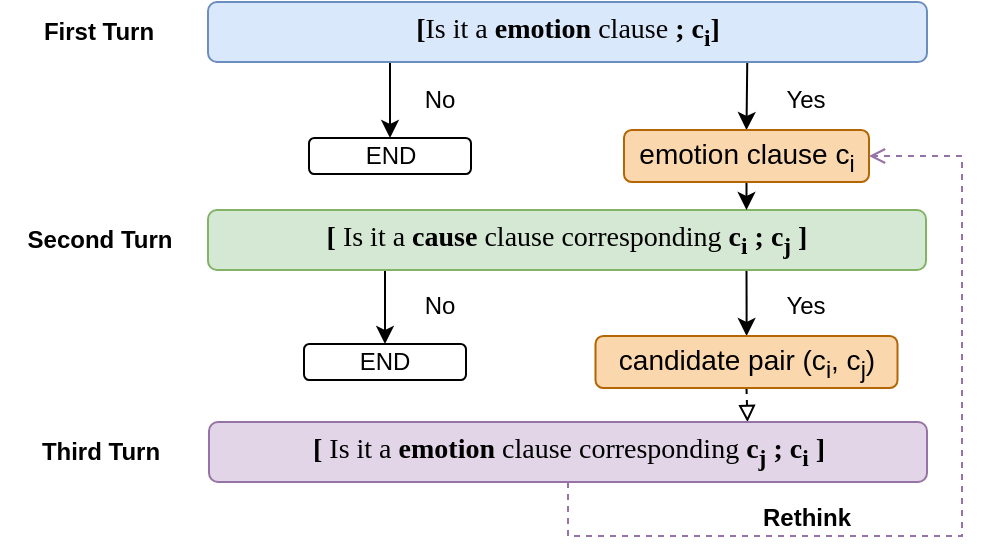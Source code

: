 <mxfile version="14.9.3" type="github">
  <diagram id="PKd7tvd5U7KR2GySNECp" name="Page-1">
    <mxGraphModel dx="898" dy="490" grid="0" gridSize="10" guides="1" tooltips="1" connect="1" arrows="1" fold="1" page="1" pageScale="1" pageWidth="500" pageHeight="290" math="0" shadow="0">
      <root>
        <mxCell id="0" />
        <mxCell id="1" parent="0" />
        <mxCell id="1ls5iuWgq6ZgI9DzvMhG-1" style="edgeStyle=orthogonalEdgeStyle;rounded=0;orthogonalLoop=1;jettySize=auto;html=1;exitX=0.25;exitY=1;exitDx=0;exitDy=0;entryX=0.5;entryY=0;entryDx=0;entryDy=0;" edge="1" parent="1" source="1ls5iuWgq6ZgI9DzvMhG-3" target="1ls5iuWgq6ZgI9DzvMhG-4">
          <mxGeometry relative="1" as="geometry" />
        </mxCell>
        <mxCell id="1ls5iuWgq6ZgI9DzvMhG-2" style="edgeStyle=orthogonalEdgeStyle;rounded=0;orthogonalLoop=1;jettySize=auto;html=1;exitX=0.75;exitY=1;exitDx=0;exitDy=0;entryX=0.5;entryY=0;entryDx=0;entryDy=0;" edge="1" parent="1" source="1ls5iuWgq6ZgI9DzvMhG-3" target="1ls5iuWgq6ZgI9DzvMhG-9">
          <mxGeometry relative="1" as="geometry" />
        </mxCell>
        <mxCell id="1ls5iuWgq6ZgI9DzvMhG-3" value="&lt;font style=&quot;font-size: 14px&quot;&gt;&lt;font face=&quot;Verdana&quot;&gt;&lt;b&gt;[&lt;/b&gt;&lt;/font&gt;&lt;span style=&quot;font-family: &amp;#34;verdana&amp;#34;&quot;&gt;Is it a&amp;nbsp;&lt;/span&gt;&lt;b style=&quot;font-family: &amp;#34;verdana&amp;#34;&quot;&gt;emotion&lt;/b&gt;&lt;span style=&quot;font-family: &amp;#34;verdana&amp;#34;&quot;&gt;&amp;nbsp;clause&amp;nbsp;&lt;/span&gt;&lt;b style=&quot;font-family: &amp;#34;verdana&amp;#34;&quot;&gt;;&lt;/b&gt;&lt;span style=&quot;font-family: &amp;#34;verdana&amp;#34;&quot;&gt;&amp;nbsp;&lt;b&gt;c&lt;sub&gt;i&lt;/sub&gt;]&lt;/b&gt;&lt;/span&gt;&lt;/font&gt;" style="rounded=1;whiteSpace=wrap;html=1;fillColor=#dae8fc;strokeColor=#6c8ebf;" vertex="1" parent="1">
          <mxGeometry x="105" y="9" width="359.5" height="30" as="geometry" />
        </mxCell>
        <mxCell id="1ls5iuWgq6ZgI9DzvMhG-4" value="END" style="rounded=1;whiteSpace=wrap;html=1;" vertex="1" parent="1">
          <mxGeometry x="155.5" y="77" width="81" height="18" as="geometry" />
        </mxCell>
        <mxCell id="1ls5iuWgq6ZgI9DzvMhG-5" style="edgeStyle=orthogonalEdgeStyle;rounded=0;orthogonalLoop=1;jettySize=auto;html=1;exitX=0.25;exitY=1;exitDx=0;exitDy=0;entryX=0.5;entryY=0;entryDx=0;entryDy=0;" edge="1" parent="1" source="1ls5iuWgq6ZgI9DzvMhG-7" target="1ls5iuWgq6ZgI9DzvMhG-10">
          <mxGeometry relative="1" as="geometry" />
        </mxCell>
        <mxCell id="1ls5iuWgq6ZgI9DzvMhG-6" style="edgeStyle=orthogonalEdgeStyle;rounded=0;orthogonalLoop=1;jettySize=auto;html=1;exitX=0.75;exitY=1;exitDx=0;exitDy=0;" edge="1" parent="1" source="1ls5iuWgq6ZgI9DzvMhG-7" target="1ls5iuWgq6ZgI9DzvMhG-12">
          <mxGeometry relative="1" as="geometry" />
        </mxCell>
        <mxCell id="1ls5iuWgq6ZgI9DzvMhG-7" value="&lt;font style=&quot;font-size: 14px&quot; face=&quot;Verdana&quot;&gt;&lt;b&gt;[&lt;/b&gt; Is it a &lt;b&gt;cause&lt;/b&gt; clause corresponding &lt;b&gt;c&lt;sub&gt;i&lt;/sub&gt;&lt;/b&gt; &lt;b&gt;;&lt;/b&gt; &lt;b&gt;c&lt;sub&gt;j&lt;/sub&gt;&amp;nbsp;]&lt;/b&gt;&lt;/font&gt;" style="rounded=1;whiteSpace=wrap;html=1;fillColor=#d5e8d4;strokeColor=#82b366;" vertex="1" parent="1">
          <mxGeometry x="105" y="113" width="359" height="30" as="geometry" />
        </mxCell>
        <mxCell id="1ls5iuWgq6ZgI9DzvMhG-8" style="edgeStyle=orthogonalEdgeStyle;rounded=0;orthogonalLoop=1;jettySize=auto;html=1;exitX=0.5;exitY=1;exitDx=0;exitDy=0;entryX=0.75;entryY=0;entryDx=0;entryDy=0;" edge="1" parent="1" source="1ls5iuWgq6ZgI9DzvMhG-9" target="1ls5iuWgq6ZgI9DzvMhG-7">
          <mxGeometry relative="1" as="geometry" />
        </mxCell>
        <mxCell id="1ls5iuWgq6ZgI9DzvMhG-9" value="&lt;font style=&quot;font-size: 14px&quot;&gt;emotion clause c&lt;sub&gt;i&lt;/sub&gt;&lt;/font&gt;" style="rounded=1;whiteSpace=wrap;html=1;fillColor=#fad7ac;strokeColor=#b46504;" vertex="1" parent="1">
          <mxGeometry x="313" y="73" width="122.5" height="26" as="geometry" />
        </mxCell>
        <mxCell id="1ls5iuWgq6ZgI9DzvMhG-10" value="END" style="rounded=1;whiteSpace=wrap;html=1;" vertex="1" parent="1">
          <mxGeometry x="153" y="180" width="81" height="18" as="geometry" />
        </mxCell>
        <mxCell id="1ls5iuWgq6ZgI9DzvMhG-11" style="edgeStyle=orthogonalEdgeStyle;rounded=0;orthogonalLoop=1;jettySize=auto;html=1;exitX=0.5;exitY=1;exitDx=0;exitDy=0;entryX=0.75;entryY=0;entryDx=0;entryDy=0;dashed=1;endArrow=block;endFill=0;" edge="1" parent="1" source="1ls5iuWgq6ZgI9DzvMhG-12" target="1ls5iuWgq6ZgI9DzvMhG-14">
          <mxGeometry relative="1" as="geometry" />
        </mxCell>
        <mxCell id="1ls5iuWgq6ZgI9DzvMhG-12" value="&lt;font style=&quot;font-size: 14px&quot;&gt;candidate pair (c&lt;sub&gt;i&lt;/sub&gt;, c&lt;sub&gt;j&lt;/sub&gt;)&lt;/font&gt;" style="rounded=1;whiteSpace=wrap;html=1;fillColor=#fad7ac;strokeColor=#b46504;" vertex="1" parent="1">
          <mxGeometry x="298.75" y="176" width="151" height="26" as="geometry" />
        </mxCell>
        <mxCell id="1ls5iuWgq6ZgI9DzvMhG-13" style="edgeStyle=orthogonalEdgeStyle;rounded=0;orthogonalLoop=1;jettySize=auto;html=1;entryX=1;entryY=0.5;entryDx=0;entryDy=0;dashed=1;endArrow=open;endFill=0;fillColor=#e1d5e7;strokeColor=#9673a6;" edge="1" parent="1" source="1ls5iuWgq6ZgI9DzvMhG-14" target="1ls5iuWgq6ZgI9DzvMhG-9">
          <mxGeometry relative="1" as="geometry">
            <Array as="points">
              <mxPoint x="285" y="276" />
              <mxPoint x="482" y="276" />
              <mxPoint x="482" y="86" />
            </Array>
          </mxGeometry>
        </mxCell>
        <mxCell id="1ls5iuWgq6ZgI9DzvMhG-14" value="&lt;font style=&quot;font-size: 14px&quot; face=&quot;Verdana&quot;&gt;&lt;b&gt;[&lt;/b&gt; Is it a &lt;b&gt;emotion&lt;/b&gt; clause corresponding &lt;b&gt;c&lt;sub&gt;j&lt;/sub&gt;&lt;/b&gt;&amp;nbsp;&lt;b&gt;;&lt;/b&gt; &lt;b&gt;c&lt;sub&gt;i&lt;/sub&gt;&amp;nbsp;]&lt;/b&gt;&lt;/font&gt;" style="rounded=1;whiteSpace=wrap;html=1;fillColor=#e1d5e7;strokeColor=#9673a6;" vertex="1" parent="1">
          <mxGeometry x="105.5" y="219" width="359" height="30" as="geometry" />
        </mxCell>
        <mxCell id="1ls5iuWgq6ZgI9DzvMhG-15" value="&lt;b&gt;First Turn&lt;/b&gt;" style="text;html=1;strokeColor=none;fillColor=none;align=center;verticalAlign=middle;whiteSpace=wrap;rounded=0;" vertex="1" parent="1">
          <mxGeometry x="1.63" y="14" width="97" height="20" as="geometry" />
        </mxCell>
        <mxCell id="1ls5iuWgq6ZgI9DzvMhG-16" value="&lt;b&gt;Second Turn&lt;/b&gt;" style="text;html=1;strokeColor=none;fillColor=none;align=center;verticalAlign=middle;whiteSpace=wrap;rounded=0;" vertex="1" parent="1">
          <mxGeometry x="1.38" y="118" width="100.25" height="20" as="geometry" />
        </mxCell>
        <mxCell id="1ls5iuWgq6ZgI9DzvMhG-17" value="&lt;b&gt;Third Turn&lt;/b&gt;" style="text;html=1;strokeColor=none;fillColor=none;align=center;verticalAlign=middle;whiteSpace=wrap;rounded=0;" vertex="1" parent="1">
          <mxGeometry x="2.25" y="224" width="98.5" height="20" as="geometry" />
        </mxCell>
        <mxCell id="1ls5iuWgq6ZgI9DzvMhG-18" value="No" style="text;html=1;strokeColor=none;fillColor=none;align=center;verticalAlign=middle;whiteSpace=wrap;rounded=0;" vertex="1" parent="1">
          <mxGeometry x="201" y="151" width="40" height="20" as="geometry" />
        </mxCell>
        <mxCell id="1ls5iuWgq6ZgI9DzvMhG-19" value="Yes" style="text;html=1;strokeColor=none;fillColor=none;align=center;verticalAlign=middle;whiteSpace=wrap;rounded=0;" vertex="1" parent="1">
          <mxGeometry x="384" y="151" width="40" height="20" as="geometry" />
        </mxCell>
        <mxCell id="1ls5iuWgq6ZgI9DzvMhG-20" value="&lt;b&gt;Rethink&lt;/b&gt;" style="text;html=1;strokeColor=none;fillColor=none;align=center;verticalAlign=middle;whiteSpace=wrap;rounded=0;" vertex="1" parent="1">
          <mxGeometry x="376.63" y="257" width="54.75" height="20" as="geometry" />
        </mxCell>
        <mxCell id="1ls5iuWgq6ZgI9DzvMhG-21" value="No" style="text;html=1;strokeColor=none;fillColor=none;align=center;verticalAlign=middle;whiteSpace=wrap;rounded=0;" vertex="1" parent="1">
          <mxGeometry x="201" y="48" width="40" height="20" as="geometry" />
        </mxCell>
        <mxCell id="1ls5iuWgq6ZgI9DzvMhG-22" value="Yes" style="text;html=1;strokeColor=none;fillColor=none;align=center;verticalAlign=middle;whiteSpace=wrap;rounded=0;" vertex="1" parent="1">
          <mxGeometry x="384" y="48" width="40" height="20" as="geometry" />
        </mxCell>
      </root>
    </mxGraphModel>
  </diagram>
</mxfile>
